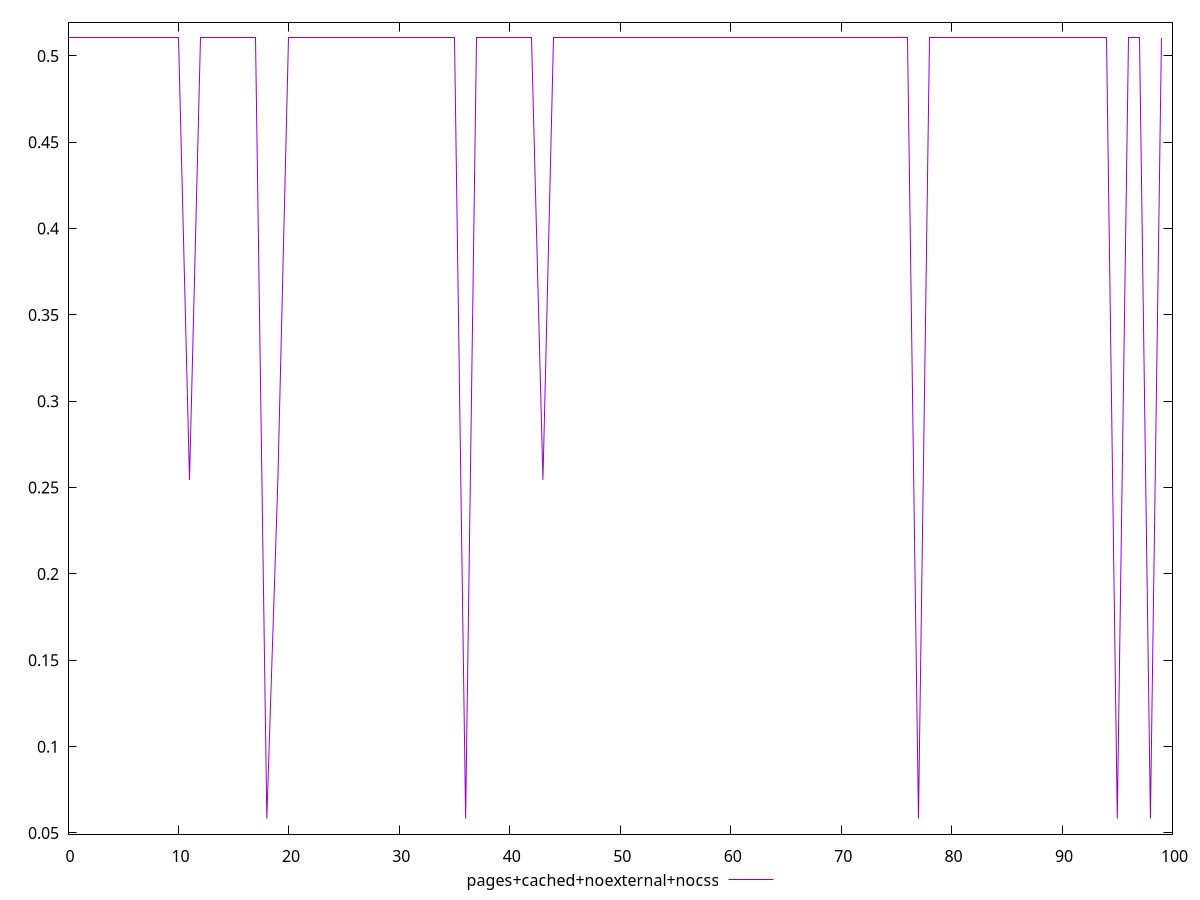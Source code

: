 $_pagesCachedNoexternalNocss <<EOF
0.5104268062017119
0.5104268062017119
0.5104268062017119
0.5104268062017119
0.5104268062017119
0.5104268062017119
0.5104268062017119
0.5104268062017119
0.5104268062017119
0.5104268062017119
0.5104268062017119
0.2544394158240192
0.5104268062017119
0.5104268062017119
0.5104268062017119
0.5104268062017119
0.5104268062017119
0.5104268062017119
0.05836683666802267
0.25426198257864324
0.5104268062017119
0.5104268062017119
0.5104268062017119
0.5104268062017119
0.5104268062017119
0.5104268062017119
0.5104268062017119
0.5104268062017119
0.5104268062017119
0.5104268062017119
0.5104268062017119
0.5104268062017119
0.5104268062017119
0.5104268062017119
0.5104268062017119
0.5104268062017119
0.05836683666802267
0.5104268062017119
0.5104268062017119
0.5104268062017119
0.5104268062017119
0.5104268062017119
0.5104268062017119
0.2544394158240192
0.5104268062017119
0.5104268062017119
0.5104268062017119
0.5104268062017119
0.5104268062017119
0.5104268062017119
0.5104268062017119
0.5104268062017119
0.5104268062017119
0.5104268062017119
0.5104268062017119
0.5104268062017119
0.5104268062017119
0.5104268062017119
0.5104268062017119
0.5104268062017119
0.5104268062017119
0.5104268062017119
0.5104268062017119
0.5104268062017119
0.5104268062017119
0.5104268062017119
0.5104268062017119
0.5104268062017119
0.5104268062017119
0.5104268062017119
0.5104268062017119
0.5104268062017119
0.5104268062017119
0.5104268062017119
0.5104268062017119
0.5104268062017119
0.5104268062017119
0.05836683666802267
0.5104268062017119
0.5104268062017119
0.5104268062017119
0.5104268062017119
0.5104268062017119
0.5104268062017119
0.5104268062017119
0.5104268062017119
0.5104268062017119
0.5104268062017119
0.5104268062017119
0.5104268062017119
0.5104268062017119
0.5104268062017119
0.5104268062017119
0.5104268062017119
0.5104268062017119
0.05836683666802267
0.5104268062017119
0.5104268062017119
0.05836683666802267
0.5104268062017119
EOF
set key outside below
set terminal pngcairo
set output "report_00006_2020-11-02T20-21-41.718Z/cumulative-layout-shift/pages+cached+noexternal+nocss//score.png"
set yrange [0.049325637277348885:0.5194680055923857]
plot $_pagesCachedNoexternalNocss title "pages+cached+noexternal+nocss" with line ,